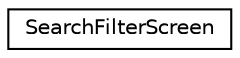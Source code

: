 digraph G
{
  edge [fontname="Helvetica",fontsize="10",labelfontname="Helvetica",labelfontsize="10"];
  node [fontname="Helvetica",fontsize="10",shape=record];
  rankdir="LR";
  Node1 [label="SearchFilterScreen",height=0.2,width=0.4,color="black", fillcolor="white", style="filled",URL="$interface_search_filter_screen.html"];
}
